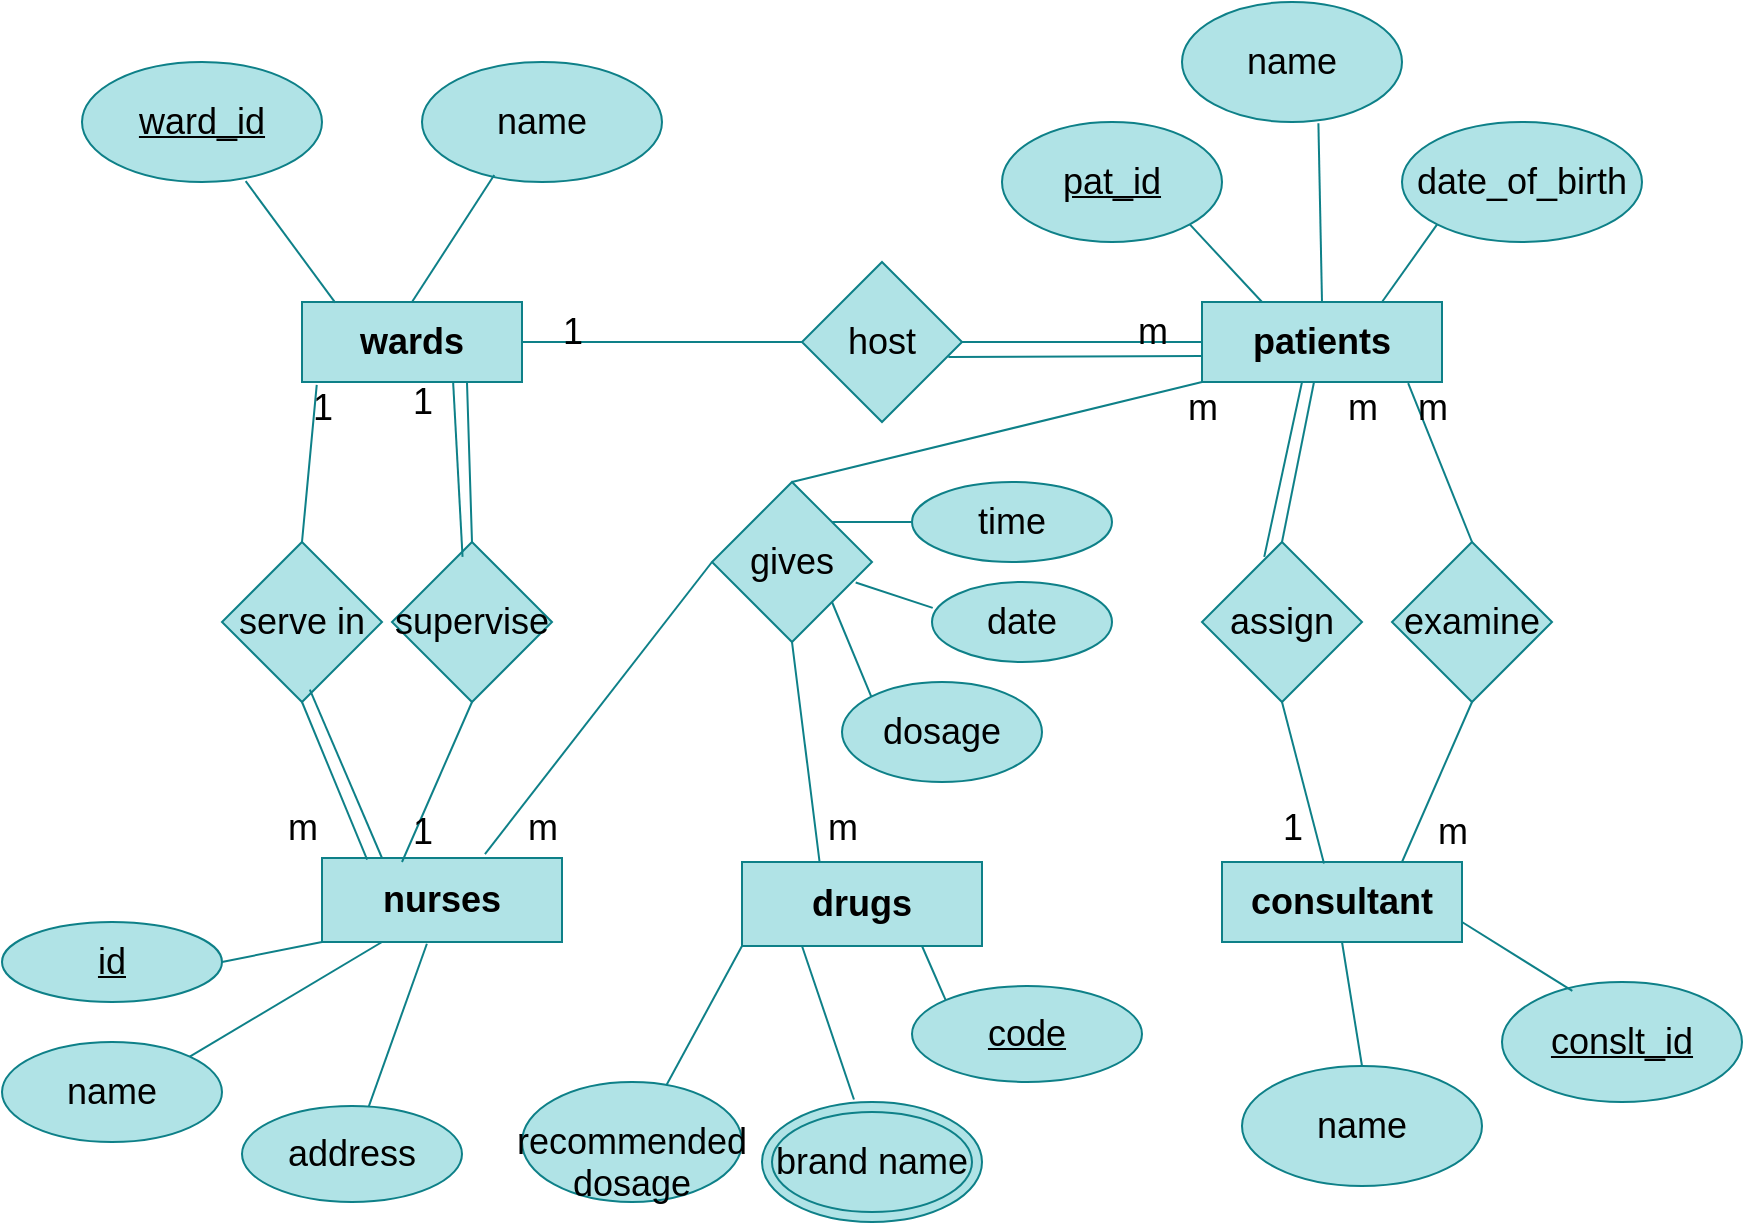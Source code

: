 <mxfile version="21.6.6" type="device">
  <diagram name="Page-1" id="SVk_D3LPolmjMCh7F8hX">
    <mxGraphModel dx="792" dy="1534" grid="1" gridSize="10" guides="1" tooltips="1" connect="1" arrows="1" fold="1" page="1" pageScale="1" pageWidth="850" pageHeight="1100" math="0" shadow="0">
      <root>
        <mxCell id="0" />
        <mxCell id="1" parent="0" />
        <mxCell id="oqIGxbmCZCO3_jLDH1on-1" value="&lt;b&gt;wards&lt;/b&gt;" style="rounded=0;whiteSpace=wrap;html=1;fontSize=18;fillColor=#b0e3e6;strokeColor=#0e8088;" vertex="1" parent="1">
          <mxGeometry x="170" y="40" width="110" height="40" as="geometry" />
        </mxCell>
        <mxCell id="oqIGxbmCZCO3_jLDH1on-2" value="&lt;b&gt;patients&lt;/b&gt;" style="rounded=0;whiteSpace=wrap;html=1;fontSize=18;fillColor=#b0e3e6;strokeColor=#0e8088;" vertex="1" parent="1">
          <mxGeometry x="620" y="40" width="120" height="40" as="geometry" />
        </mxCell>
        <mxCell id="oqIGxbmCZCO3_jLDH1on-3" value="&lt;u style=&quot;font-size: 18px;&quot;&gt;ward_id&lt;/u&gt;" style="ellipse;whiteSpace=wrap;html=1;fontSize=18;fillColor=#b0e3e6;strokeColor=#0e8088;" vertex="1" parent="1">
          <mxGeometry x="60" y="-80" width="120" height="60" as="geometry" />
        </mxCell>
        <mxCell id="oqIGxbmCZCO3_jLDH1on-4" value="name" style="ellipse;whiteSpace=wrap;html=1;fontSize=18;fillColor=#b0e3e6;strokeColor=#0e8088;" vertex="1" parent="1">
          <mxGeometry x="230" y="-80" width="120" height="60" as="geometry" />
        </mxCell>
        <mxCell id="oqIGxbmCZCO3_jLDH1on-5" value="" style="endArrow=none;html=1;rounded=0;exitX=0.151;exitY=0.008;exitDx=0;exitDy=0;exitPerimeter=0;entryX=0.682;entryY=0.993;entryDx=0;entryDy=0;entryPerimeter=0;fontSize=18;fillColor=#b0e3e6;strokeColor=#0e8088;" edge="1" parent="1" source="oqIGxbmCZCO3_jLDH1on-1" target="oqIGxbmCZCO3_jLDH1on-3">
          <mxGeometry width="50" height="50" relative="1" as="geometry">
            <mxPoint x="100" y="60" as="sourcePoint" />
            <mxPoint x="150" y="10" as="targetPoint" />
          </mxGeometry>
        </mxCell>
        <mxCell id="oqIGxbmCZCO3_jLDH1on-6" value="" style="endArrow=none;html=1;rounded=0;exitX=0.5;exitY=0;exitDx=0;exitDy=0;entryX=0.301;entryY=0.942;entryDx=0;entryDy=0;entryPerimeter=0;fontSize=18;fillColor=#b0e3e6;strokeColor=#0e8088;" edge="1" parent="1" source="oqIGxbmCZCO3_jLDH1on-1" target="oqIGxbmCZCO3_jLDH1on-4">
          <mxGeometry width="50" height="50" relative="1" as="geometry">
            <mxPoint x="260" y="20" as="sourcePoint" />
            <mxPoint x="310" y="-30" as="targetPoint" />
          </mxGeometry>
        </mxCell>
        <mxCell id="oqIGxbmCZCO3_jLDH1on-7" value="&lt;u style=&quot;font-size: 18px;&quot;&gt;pat_id&lt;/u&gt;" style="ellipse;whiteSpace=wrap;html=1;fontSize=18;fillColor=#b0e3e6;strokeColor=#0e8088;" vertex="1" parent="1">
          <mxGeometry x="520" y="-50" width="110" height="60" as="geometry" />
        </mxCell>
        <mxCell id="oqIGxbmCZCO3_jLDH1on-8" value="name" style="ellipse;whiteSpace=wrap;html=1;fontSize=18;fillColor=#b0e3e6;strokeColor=#0e8088;" vertex="1" parent="1">
          <mxGeometry x="610" y="-110" width="110" height="60" as="geometry" />
        </mxCell>
        <mxCell id="oqIGxbmCZCO3_jLDH1on-9" value="date_of_birth" style="ellipse;whiteSpace=wrap;html=1;fontSize=18;fillColor=#b0e3e6;strokeColor=#0e8088;" vertex="1" parent="1">
          <mxGeometry x="720" y="-50" width="120" height="60" as="geometry" />
        </mxCell>
        <mxCell id="oqIGxbmCZCO3_jLDH1on-10" value="" style="endArrow=none;html=1;rounded=0;exitX=0.5;exitY=0;exitDx=0;exitDy=0;entryX=0.62;entryY=1.01;entryDx=0;entryDy=0;entryPerimeter=0;fontSize=18;fillColor=#b0e3e6;strokeColor=#0e8088;" edge="1" parent="1" source="oqIGxbmCZCO3_jLDH1on-2" target="oqIGxbmCZCO3_jLDH1on-8">
          <mxGeometry width="50" height="50" relative="1" as="geometry">
            <mxPoint x="630" y="20" as="sourcePoint" />
            <mxPoint x="680" y="-30" as="targetPoint" />
          </mxGeometry>
        </mxCell>
        <mxCell id="oqIGxbmCZCO3_jLDH1on-11" value="" style="endArrow=none;html=1;rounded=0;exitX=0.25;exitY=0;exitDx=0;exitDy=0;entryX=1;entryY=1;entryDx=0;entryDy=0;fontSize=18;fillColor=#b0e3e6;strokeColor=#0e8088;" edge="1" parent="1" source="oqIGxbmCZCO3_jLDH1on-2" target="oqIGxbmCZCO3_jLDH1on-7">
          <mxGeometry width="50" height="50" relative="1" as="geometry">
            <mxPoint x="690" y="50" as="sourcePoint" />
            <mxPoint x="688" y="-39" as="targetPoint" />
          </mxGeometry>
        </mxCell>
        <mxCell id="oqIGxbmCZCO3_jLDH1on-12" value="" style="endArrow=none;html=1;rounded=0;exitX=0.75;exitY=0;exitDx=0;exitDy=0;entryX=0;entryY=1;entryDx=0;entryDy=0;fontSize=18;fillColor=#b0e3e6;strokeColor=#0e8088;" edge="1" parent="1" source="oqIGxbmCZCO3_jLDH1on-2" target="oqIGxbmCZCO3_jLDH1on-9">
          <mxGeometry width="50" height="50" relative="1" as="geometry">
            <mxPoint x="700" y="60" as="sourcePoint" />
            <mxPoint x="698" y="-29" as="targetPoint" />
          </mxGeometry>
        </mxCell>
        <mxCell id="oqIGxbmCZCO3_jLDH1on-13" value="host" style="rhombus;whiteSpace=wrap;html=1;fontSize=18;fillColor=#b0e3e6;strokeColor=#0e8088;" vertex="1" parent="1">
          <mxGeometry x="420" y="20" width="80" height="80" as="geometry" />
        </mxCell>
        <mxCell id="oqIGxbmCZCO3_jLDH1on-14" value="" style="endArrow=none;html=1;rounded=0;exitX=1;exitY=0.5;exitDx=0;exitDy=0;entryX=0;entryY=0.5;entryDx=0;entryDy=0;fontSize=18;fillColor=#b0e3e6;strokeColor=#0e8088;" edge="1" parent="1" source="oqIGxbmCZCO3_jLDH1on-1" target="oqIGxbmCZCO3_jLDH1on-13">
          <mxGeometry width="50" height="50" relative="1" as="geometry">
            <mxPoint x="340" y="110" as="sourcePoint" />
            <mxPoint x="390" y="60" as="targetPoint" />
          </mxGeometry>
        </mxCell>
        <mxCell id="oqIGxbmCZCO3_jLDH1on-15" value="" style="endArrow=none;html=1;rounded=0;exitX=1;exitY=0.5;exitDx=0;exitDy=0;entryX=0;entryY=0.5;entryDx=0;entryDy=0;fontSize=18;fillColor=#b0e3e6;strokeColor=#0e8088;" edge="1" parent="1" source="oqIGxbmCZCO3_jLDH1on-13" target="oqIGxbmCZCO3_jLDH1on-2">
          <mxGeometry width="50" height="50" relative="1" as="geometry">
            <mxPoint x="530" y="90" as="sourcePoint" />
            <mxPoint x="580" y="40" as="targetPoint" />
          </mxGeometry>
        </mxCell>
        <mxCell id="oqIGxbmCZCO3_jLDH1on-16" value="m" style="text;html=1;align=center;verticalAlign=middle;resizable=0;points=[];autosize=1;fontSize=18;" vertex="1" parent="1">
          <mxGeometry x="575" y="35" width="40" height="40" as="geometry" />
        </mxCell>
        <mxCell id="oqIGxbmCZCO3_jLDH1on-18" value="1" style="text;html=1;align=center;verticalAlign=middle;resizable=0;points=[];autosize=1;fontSize=18;" vertex="1" parent="1">
          <mxGeometry x="290" y="35" width="30" height="40" as="geometry" />
        </mxCell>
        <mxCell id="oqIGxbmCZCO3_jLDH1on-19" value="" style="endArrow=none;html=1;rounded=0;exitX=0.915;exitY=0.593;exitDx=0;exitDy=0;exitPerimeter=0;fontSize=18;fillColor=#b0e3e6;strokeColor=#0e8088;" edge="1" parent="1" source="oqIGxbmCZCO3_jLDH1on-13">
          <mxGeometry width="50" height="50" relative="1" as="geometry">
            <mxPoint x="160" y="260" as="sourcePoint" />
            <mxPoint x="620" y="67" as="targetPoint" />
          </mxGeometry>
        </mxCell>
        <mxCell id="oqIGxbmCZCO3_jLDH1on-20" value="&lt;b&gt;consultant&lt;/b&gt;" style="rounded=0;whiteSpace=wrap;html=1;fontSize=18;fillColor=#b0e3e6;strokeColor=#0e8088;" vertex="1" parent="1">
          <mxGeometry x="630" y="320" width="120" height="40" as="geometry" />
        </mxCell>
        <mxCell id="oqIGxbmCZCO3_jLDH1on-21" value="assign" style="rhombus;whiteSpace=wrap;html=1;fontSize=18;fillColor=#b0e3e6;strokeColor=#0e8088;" vertex="1" parent="1">
          <mxGeometry x="620" y="160" width="80" height="80" as="geometry" />
        </mxCell>
        <mxCell id="oqIGxbmCZCO3_jLDH1on-22" value="" style="endArrow=none;html=1;rounded=0;exitX=0.5;exitY=0;exitDx=0;exitDy=0;fontSize=18;fillColor=#b0e3e6;strokeColor=#0e8088;" edge="1" parent="1" source="oqIGxbmCZCO3_jLDH1on-21" target="oqIGxbmCZCO3_jLDH1on-2">
          <mxGeometry width="50" height="50" relative="1" as="geometry">
            <mxPoint x="620" y="140" as="sourcePoint" />
            <mxPoint x="670" y="90" as="targetPoint" />
          </mxGeometry>
        </mxCell>
        <mxCell id="oqIGxbmCZCO3_jLDH1on-23" value="" style="endArrow=none;html=1;rounded=0;entryX=0.5;entryY=1;entryDx=0;entryDy=0;exitX=0.425;exitY=0.018;exitDx=0;exitDy=0;exitPerimeter=0;fontSize=18;fillColor=#b0e3e6;strokeColor=#0e8088;" edge="1" parent="1" source="oqIGxbmCZCO3_jLDH1on-20" target="oqIGxbmCZCO3_jLDH1on-21">
          <mxGeometry width="50" height="50" relative="1" as="geometry">
            <mxPoint x="620" y="320" as="sourcePoint" />
            <mxPoint x="670" y="270" as="targetPoint" />
          </mxGeometry>
        </mxCell>
        <mxCell id="oqIGxbmCZCO3_jLDH1on-25" value="1" style="text;html=1;align=center;verticalAlign=middle;resizable=0;points=[];autosize=1;fontSize=18;" vertex="1" parent="1">
          <mxGeometry x="650" y="283" width="30" height="40" as="geometry" />
        </mxCell>
        <mxCell id="oqIGxbmCZCO3_jLDH1on-26" value="m" style="text;html=1;align=center;verticalAlign=middle;resizable=0;points=[];autosize=1;fontSize=18;" vertex="1" parent="1">
          <mxGeometry x="680" y="73" width="40" height="40" as="geometry" />
        </mxCell>
        <mxCell id="oqIGxbmCZCO3_jLDH1on-27" value="" style="endArrow=none;html=1;rounded=0;exitX=0.389;exitY=0.093;exitDx=0;exitDy=0;exitPerimeter=0;fontSize=18;fillColor=#b0e3e6;strokeColor=#0e8088;" edge="1" parent="1" source="oqIGxbmCZCO3_jLDH1on-21">
          <mxGeometry width="50" height="50" relative="1" as="geometry">
            <mxPoint x="660" y="160" as="sourcePoint" />
            <mxPoint x="670" y="80" as="targetPoint" />
          </mxGeometry>
        </mxCell>
        <mxCell id="oqIGxbmCZCO3_jLDH1on-28" value="examine" style="rhombus;whiteSpace=wrap;html=1;fontSize=18;fillColor=#b0e3e6;strokeColor=#0e8088;" vertex="1" parent="1">
          <mxGeometry x="715" y="160" width="80" height="80" as="geometry" />
        </mxCell>
        <mxCell id="oqIGxbmCZCO3_jLDH1on-29" value="" style="endArrow=none;html=1;rounded=0;exitX=0.5;exitY=0;exitDx=0;exitDy=0;entryX=0.859;entryY=1.013;entryDx=0;entryDy=0;entryPerimeter=0;fontSize=18;fillColor=#b0e3e6;strokeColor=#0e8088;" edge="1" parent="1" source="oqIGxbmCZCO3_jLDH1on-28" target="oqIGxbmCZCO3_jLDH1on-2">
          <mxGeometry width="50" height="50" relative="1" as="geometry">
            <mxPoint x="710" y="132" as="sourcePoint" />
            <mxPoint x="770" y="72" as="targetPoint" />
          </mxGeometry>
        </mxCell>
        <mxCell id="oqIGxbmCZCO3_jLDH1on-30" value="" style="endArrow=none;html=1;rounded=0;entryX=0.5;entryY=1;entryDx=0;entryDy=0;exitX=0.75;exitY=0;exitDx=0;exitDy=0;fontSize=18;fillColor=#b0e3e6;strokeColor=#0e8088;" edge="1" parent="1" target="oqIGxbmCZCO3_jLDH1on-28" source="oqIGxbmCZCO3_jLDH1on-20">
          <mxGeometry width="50" height="50" relative="1" as="geometry">
            <mxPoint x="771" y="313" as="sourcePoint" />
            <mxPoint x="760" y="262" as="targetPoint" />
          </mxGeometry>
        </mxCell>
        <mxCell id="oqIGxbmCZCO3_jLDH1on-31" value="m" style="text;html=1;align=center;verticalAlign=middle;resizable=0;points=[];autosize=1;fontSize=18;" vertex="1" parent="1">
          <mxGeometry x="725" y="285" width="40" height="40" as="geometry" />
        </mxCell>
        <mxCell id="oqIGxbmCZCO3_jLDH1on-32" value="m" style="text;html=1;align=center;verticalAlign=middle;resizable=0;points=[];autosize=1;fontSize=18;" vertex="1" parent="1">
          <mxGeometry x="715" y="73" width="40" height="40" as="geometry" />
        </mxCell>
        <mxCell id="oqIGxbmCZCO3_jLDH1on-34" value="name" style="ellipse;whiteSpace=wrap;html=1;fontSize=18;fillColor=#b0e3e6;strokeColor=#0e8088;" vertex="1" parent="1">
          <mxGeometry x="640" y="422" width="120" height="60" as="geometry" />
        </mxCell>
        <mxCell id="oqIGxbmCZCO3_jLDH1on-35" value="&lt;u style=&quot;font-size: 18px;&quot;&gt;conslt_id&lt;/u&gt;" style="ellipse;whiteSpace=wrap;html=1;fontSize=18;fillColor=#b0e3e6;strokeColor=#0e8088;" vertex="1" parent="1">
          <mxGeometry x="770" y="380" width="120" height="60" as="geometry" />
        </mxCell>
        <mxCell id="oqIGxbmCZCO3_jLDH1on-36" value="" style="endArrow=none;html=1;rounded=0;exitX=0.5;exitY=0;exitDx=0;exitDy=0;entryX=0.5;entryY=1;entryDx=0;entryDy=0;fontSize=18;fillColor=#b0e3e6;strokeColor=#0e8088;" edge="1" parent="1" source="oqIGxbmCZCO3_jLDH1on-34" target="oqIGxbmCZCO3_jLDH1on-20">
          <mxGeometry width="50" height="50" relative="1" as="geometry">
            <mxPoint x="540" y="410" as="sourcePoint" />
            <mxPoint x="690" y="370" as="targetPoint" />
          </mxGeometry>
        </mxCell>
        <mxCell id="oqIGxbmCZCO3_jLDH1on-37" value="" style="endArrow=none;html=1;rounded=0;entryX=1;entryY=0.75;entryDx=0;entryDy=0;exitX=0.293;exitY=0.074;exitDx=0;exitDy=0;exitPerimeter=0;fontSize=18;fillColor=#b0e3e6;strokeColor=#0e8088;" edge="1" parent="1" source="oqIGxbmCZCO3_jLDH1on-35" target="oqIGxbmCZCO3_jLDH1on-20">
          <mxGeometry width="50" height="50" relative="1" as="geometry">
            <mxPoint x="690" y="430" as="sourcePoint" />
            <mxPoint x="740" y="380" as="targetPoint" />
          </mxGeometry>
        </mxCell>
        <mxCell id="oqIGxbmCZCO3_jLDH1on-38" value="&lt;b&gt;nurses&lt;/b&gt;" style="rounded=0;whiteSpace=wrap;html=1;fontSize=18;fillColor=#b0e3e6;strokeColor=#0e8088;" vertex="1" parent="1">
          <mxGeometry x="180" y="318" width="120" height="42" as="geometry" />
        </mxCell>
        <mxCell id="oqIGxbmCZCO3_jLDH1on-39" value="&lt;u style=&quot;font-size: 18px;&quot;&gt;id&lt;/u&gt;" style="ellipse;whiteSpace=wrap;html=1;fontSize=18;fillColor=#b0e3e6;strokeColor=#0e8088;" vertex="1" parent="1">
          <mxGeometry x="20" y="350" width="110" height="40" as="geometry" />
        </mxCell>
        <mxCell id="oqIGxbmCZCO3_jLDH1on-40" value="name" style="ellipse;whiteSpace=wrap;html=1;fontSize=18;fillColor=#b0e3e6;strokeColor=#0e8088;" vertex="1" parent="1">
          <mxGeometry x="20" y="410" width="110" height="50" as="geometry" />
        </mxCell>
        <mxCell id="oqIGxbmCZCO3_jLDH1on-41" value="address" style="ellipse;whiteSpace=wrap;html=1;fontSize=18;fillColor=#b0e3e6;strokeColor=#0e8088;" vertex="1" parent="1">
          <mxGeometry x="140" y="442" width="110" height="48" as="geometry" />
        </mxCell>
        <mxCell id="oqIGxbmCZCO3_jLDH1on-42" value="" style="endArrow=none;html=1;rounded=0;exitX=1;exitY=0.5;exitDx=0;exitDy=0;entryX=0;entryY=1;entryDx=0;entryDy=0;fontSize=18;fillColor=#b0e3e6;strokeColor=#0e8088;" edge="1" parent="1" source="oqIGxbmCZCO3_jLDH1on-39" target="oqIGxbmCZCO3_jLDH1on-38">
          <mxGeometry width="50" height="50" relative="1" as="geometry">
            <mxPoint x="170" y="430" as="sourcePoint" />
            <mxPoint x="220" y="380" as="targetPoint" />
          </mxGeometry>
        </mxCell>
        <mxCell id="oqIGxbmCZCO3_jLDH1on-43" value="" style="endArrow=none;html=1;rounded=0;exitX=1;exitY=0;exitDx=0;exitDy=0;entryX=0.25;entryY=1;entryDx=0;entryDy=0;fontSize=18;fillColor=#b0e3e6;strokeColor=#0e8088;" edge="1" parent="1" source="oqIGxbmCZCO3_jLDH1on-40" target="oqIGxbmCZCO3_jLDH1on-38">
          <mxGeometry width="50" height="50" relative="1" as="geometry">
            <mxPoint x="170" y="430" as="sourcePoint" />
            <mxPoint x="220" y="380" as="targetPoint" />
          </mxGeometry>
        </mxCell>
        <mxCell id="oqIGxbmCZCO3_jLDH1on-44" value="" style="endArrow=none;html=1;rounded=0;entryX=0.437;entryY=1.021;entryDx=0;entryDy=0;entryPerimeter=0;fontSize=18;fillColor=#b0e3e6;strokeColor=#0e8088;" edge="1" parent="1" source="oqIGxbmCZCO3_jLDH1on-41" target="oqIGxbmCZCO3_jLDH1on-38">
          <mxGeometry width="50" height="50" relative="1" as="geometry">
            <mxPoint x="220" y="450" as="sourcePoint" />
            <mxPoint x="270" y="400" as="targetPoint" />
          </mxGeometry>
        </mxCell>
        <mxCell id="oqIGxbmCZCO3_jLDH1on-45" value="gives" style="rhombus;whiteSpace=wrap;html=1;fontSize=18;fillColor=#b0e3e6;strokeColor=#0e8088;" vertex="1" parent="1">
          <mxGeometry x="375" y="130" width="80" height="80" as="geometry" />
        </mxCell>
        <mxCell id="oqIGxbmCZCO3_jLDH1on-46" value="" style="endArrow=none;html=1;rounded=0;exitX=0.679;exitY=-0.047;exitDx=0;exitDy=0;exitPerimeter=0;entryX=0;entryY=0.5;entryDx=0;entryDy=0;fontSize=18;fillColor=#b0e3e6;strokeColor=#0e8088;" edge="1" parent="1" source="oqIGxbmCZCO3_jLDH1on-38" target="oqIGxbmCZCO3_jLDH1on-45">
          <mxGeometry width="50" height="50" relative="1" as="geometry">
            <mxPoint x="300" y="260" as="sourcePoint" />
            <mxPoint x="350" y="210" as="targetPoint" />
          </mxGeometry>
        </mxCell>
        <mxCell id="oqIGxbmCZCO3_jLDH1on-47" value="" style="endArrow=none;html=1;rounded=0;entryX=0;entryY=1;entryDx=0;entryDy=0;exitX=0.5;exitY=0;exitDx=0;exitDy=0;fontSize=18;fillColor=#b0e3e6;strokeColor=#0e8088;" edge="1" parent="1" source="oqIGxbmCZCO3_jLDH1on-45" target="oqIGxbmCZCO3_jLDH1on-2">
          <mxGeometry width="50" height="50" relative="1" as="geometry">
            <mxPoint x="560" y="460" as="sourcePoint" />
            <mxPoint x="610" y="410" as="targetPoint" />
          </mxGeometry>
        </mxCell>
        <mxCell id="oqIGxbmCZCO3_jLDH1on-48" value="supervise" style="rhombus;whiteSpace=wrap;html=1;fontSize=18;fillColor=#b0e3e6;strokeColor=#0e8088;" vertex="1" parent="1">
          <mxGeometry x="215" y="160" width="80" height="80" as="geometry" />
        </mxCell>
        <mxCell id="oqIGxbmCZCO3_jLDH1on-49" value="" style="endArrow=none;html=1;rounded=0;entryX=0.5;entryY=1;entryDx=0;entryDy=0;fontSize=18;fillColor=#b0e3e6;strokeColor=#0e8088;" edge="1" parent="1" target="oqIGxbmCZCO3_jLDH1on-48">
          <mxGeometry width="50" height="50" relative="1" as="geometry">
            <mxPoint x="220" y="320" as="sourcePoint" />
            <mxPoint x="220" y="270" as="targetPoint" />
          </mxGeometry>
        </mxCell>
        <mxCell id="oqIGxbmCZCO3_jLDH1on-50" value="" style="endArrow=none;html=1;rounded=0;entryX=0.75;entryY=1;entryDx=0;entryDy=0;exitX=0.5;exitY=0;exitDx=0;exitDy=0;fontSize=18;fillColor=#b0e3e6;strokeColor=#0e8088;" edge="1" parent="1" source="oqIGxbmCZCO3_jLDH1on-48" target="oqIGxbmCZCO3_jLDH1on-1">
          <mxGeometry width="50" height="50" relative="1" as="geometry">
            <mxPoint x="100" y="180" as="sourcePoint" />
            <mxPoint x="150" y="130" as="targetPoint" />
          </mxGeometry>
        </mxCell>
        <mxCell id="oqIGxbmCZCO3_jLDH1on-51" value="1" style="text;html=1;align=center;verticalAlign=middle;resizable=0;points=[];autosize=1;fontSize=18;" vertex="1" parent="1">
          <mxGeometry x="215" y="285" width="30" height="40" as="geometry" />
        </mxCell>
        <mxCell id="oqIGxbmCZCO3_jLDH1on-52" value="1" style="text;html=1;align=center;verticalAlign=middle;resizable=0;points=[];autosize=1;fontSize=18;" vertex="1" parent="1">
          <mxGeometry x="215" y="70" width="30" height="40" as="geometry" />
        </mxCell>
        <mxCell id="oqIGxbmCZCO3_jLDH1on-54" value="serve in" style="rhombus;whiteSpace=wrap;html=1;fontSize=18;fillColor=#b0e3e6;strokeColor=#0e8088;" vertex="1" parent="1">
          <mxGeometry x="130" y="160" width="80" height="80" as="geometry" />
        </mxCell>
        <mxCell id="oqIGxbmCZCO3_jLDH1on-55" value="" style="endArrow=none;html=1;rounded=0;exitX=0.188;exitY=0.02;exitDx=0;exitDy=0;exitPerimeter=0;entryX=0.5;entryY=1;entryDx=0;entryDy=0;fontSize=18;fillColor=#b0e3e6;strokeColor=#0e8088;" edge="1" parent="1" source="oqIGxbmCZCO3_jLDH1on-38" target="oqIGxbmCZCO3_jLDH1on-54">
          <mxGeometry width="50" height="50" relative="1" as="geometry">
            <mxPoint x="70" y="320" as="sourcePoint" />
            <mxPoint x="120" y="270" as="targetPoint" />
          </mxGeometry>
        </mxCell>
        <mxCell id="oqIGxbmCZCO3_jLDH1on-56" value="" style="endArrow=none;html=1;rounded=0;exitX=0.25;exitY=0;exitDx=0;exitDy=0;entryX=0.549;entryY=0.922;entryDx=0;entryDy=0;entryPerimeter=0;fontSize=18;fillColor=#b0e3e6;strokeColor=#0e8088;" edge="1" parent="1" source="oqIGxbmCZCO3_jLDH1on-38" target="oqIGxbmCZCO3_jLDH1on-54">
          <mxGeometry width="50" height="50" relative="1" as="geometry">
            <mxPoint x="100" y="320" as="sourcePoint" />
            <mxPoint x="160" y="240" as="targetPoint" />
          </mxGeometry>
        </mxCell>
        <mxCell id="oqIGxbmCZCO3_jLDH1on-57" value="" style="endArrow=none;html=1;rounded=0;entryX=0.067;entryY=1.036;entryDx=0;entryDy=0;entryPerimeter=0;exitX=0.5;exitY=0;exitDx=0;exitDy=0;fontSize=18;fillColor=#b0e3e6;strokeColor=#0e8088;" edge="1" parent="1" source="oqIGxbmCZCO3_jLDH1on-54" target="oqIGxbmCZCO3_jLDH1on-1">
          <mxGeometry width="50" height="50" relative="1" as="geometry">
            <mxPoint x="130" y="140" as="sourcePoint" />
            <mxPoint x="180" y="90" as="targetPoint" />
          </mxGeometry>
        </mxCell>
        <mxCell id="oqIGxbmCZCO3_jLDH1on-58" value="1" style="text;html=1;align=center;verticalAlign=middle;resizable=0;points=[];autosize=1;fontSize=18;" vertex="1" parent="1">
          <mxGeometry x="165" y="73" width="30" height="40" as="geometry" />
        </mxCell>
        <mxCell id="oqIGxbmCZCO3_jLDH1on-60" value="m" style="text;html=1;align=center;verticalAlign=middle;resizable=0;points=[];autosize=1;fontSize=18;" vertex="1" parent="1">
          <mxGeometry x="150" y="283" width="40" height="40" as="geometry" />
        </mxCell>
        <mxCell id="oqIGxbmCZCO3_jLDH1on-61" value="" style="endArrow=none;html=1;rounded=0;entryX=1.018;entryY=0.24;entryDx=0;entryDy=0;entryPerimeter=0;exitX=0.441;exitY=0.093;exitDx=0;exitDy=0;exitPerimeter=0;fontSize=18;fillColor=#b0e3e6;strokeColor=#0e8088;" edge="1" parent="1" source="oqIGxbmCZCO3_jLDH1on-48" target="oqIGxbmCZCO3_jLDH1on-52">
          <mxGeometry width="50" height="50" relative="1" as="geometry">
            <mxPoint x="160" y="150" as="sourcePoint" />
            <mxPoint x="210" y="100" as="targetPoint" />
          </mxGeometry>
        </mxCell>
        <mxCell id="oqIGxbmCZCO3_jLDH1on-62" value="&lt;b&gt;drugs&lt;/b&gt;" style="rounded=0;whiteSpace=wrap;html=1;fontSize=18;fillColor=#b0e3e6;strokeColor=#0e8088;" vertex="1" parent="1">
          <mxGeometry x="390" y="320" width="120" height="42" as="geometry" />
        </mxCell>
        <mxCell id="oqIGxbmCZCO3_jLDH1on-63" value="" style="ellipse;whiteSpace=wrap;html=1;fontSize=18;fillColor=#b0e3e6;strokeColor=#0e8088;" vertex="1" parent="1">
          <mxGeometry x="400" y="440" width="110" height="60" as="geometry" />
        </mxCell>
        <mxCell id="oqIGxbmCZCO3_jLDH1on-64" value="&lt;u style=&quot;font-size: 18px;&quot;&gt;code&lt;/u&gt;" style="ellipse;whiteSpace=wrap;html=1;fontSize=18;fillColor=#b0e3e6;strokeColor=#0e8088;" vertex="1" parent="1">
          <mxGeometry x="475" y="382" width="115" height="48" as="geometry" />
        </mxCell>
        <mxCell id="oqIGxbmCZCO3_jLDH1on-65" value="" style="endArrow=none;html=1;rounded=0;entryX=0;entryY=1;entryDx=0;entryDy=0;exitX=0.655;exitY=0.032;exitDx=0;exitDy=0;exitPerimeter=0;fontSize=18;fillColor=#b0e3e6;strokeColor=#0e8088;" edge="1" parent="1" target="oqIGxbmCZCO3_jLDH1on-62" source="oqIGxbmCZCO3_jLDH1on-71">
          <mxGeometry width="50" height="50" relative="1" as="geometry">
            <mxPoint x="360" y="420" as="sourcePoint" />
            <mxPoint x="450" y="372" as="targetPoint" />
          </mxGeometry>
        </mxCell>
        <mxCell id="oqIGxbmCZCO3_jLDH1on-66" value="" style="endArrow=none;html=1;rounded=0;exitX=0.418;exitY=-0.021;exitDx=0;exitDy=0;exitPerimeter=0;entryX=0.25;entryY=1;entryDx=0;entryDy=0;fontSize=18;fillColor=#b0e3e6;strokeColor=#0e8088;" edge="1" parent="1" source="oqIGxbmCZCO3_jLDH1on-63" target="oqIGxbmCZCO3_jLDH1on-62">
          <mxGeometry width="50" height="50" relative="1" as="geometry">
            <mxPoint x="400" y="422" as="sourcePoint" />
            <mxPoint x="450" y="372" as="targetPoint" />
          </mxGeometry>
        </mxCell>
        <mxCell id="oqIGxbmCZCO3_jLDH1on-67" value="" style="endArrow=none;html=1;rounded=0;entryX=0.75;entryY=1;entryDx=0;entryDy=0;exitX=0;exitY=0;exitDx=0;exitDy=0;fontSize=18;fillColor=#b0e3e6;strokeColor=#0e8088;" edge="1" parent="1" source="oqIGxbmCZCO3_jLDH1on-64" target="oqIGxbmCZCO3_jLDH1on-62">
          <mxGeometry width="50" height="50" relative="1" as="geometry">
            <mxPoint x="450" y="442" as="sourcePoint" />
            <mxPoint x="500" y="392" as="targetPoint" />
          </mxGeometry>
        </mxCell>
        <mxCell id="oqIGxbmCZCO3_jLDH1on-71" value="&lt;font style=&quot;font-size: 18px;&quot;&gt;&lt;br style=&quot;font-size: 18px;&quot;&gt;&lt;b id=&quot;docs-internal-guid-4280ce3a-7fff-4026-dbe8-742d18da724f&quot; style=&quot;font-weight: normal; font-size: 18px;&quot;&gt;&lt;span style=&quot;font-family: Arial, sans-serif; color: rgb(0, 0, 0); background-color: transparent; font-weight: 400; font-style: normal; font-variant: normal; text-decoration: none; vertical-align: baseline; font-size: 18px;&quot;&gt;recommended dosage&lt;/span&gt;&lt;/b&gt;&lt;br style=&quot;font-size: 18px;&quot;&gt;&lt;/font&gt;" style="ellipse;whiteSpace=wrap;html=1;fontSize=18;fillColor=#b0e3e6;strokeColor=#0e8088;" vertex="1" parent="1">
          <mxGeometry x="280" y="430" width="110" height="60" as="geometry" />
        </mxCell>
        <mxCell id="oqIGxbmCZCO3_jLDH1on-72" value="brand name" style="ellipse;whiteSpace=wrap;html=1;fontSize=18;fillColor=#b0e3e6;strokeColor=#0e8088;" vertex="1" parent="1">
          <mxGeometry x="405" y="445" width="100" height="50" as="geometry" />
        </mxCell>
        <mxCell id="oqIGxbmCZCO3_jLDH1on-73" value="" style="endArrow=none;html=1;rounded=0;entryX=0.5;entryY=1;entryDx=0;entryDy=0;exitX=0.323;exitY=-0.005;exitDx=0;exitDy=0;exitPerimeter=0;fontSize=18;fillColor=#b0e3e6;strokeColor=#0e8088;" edge="1" parent="1" source="oqIGxbmCZCO3_jLDH1on-62" target="oqIGxbmCZCO3_jLDH1on-45">
          <mxGeometry width="50" height="50" relative="1" as="geometry">
            <mxPoint x="430" y="310" as="sourcePoint" />
            <mxPoint x="420" y="270" as="targetPoint" />
          </mxGeometry>
        </mxCell>
        <mxCell id="oqIGxbmCZCO3_jLDH1on-74" value="time" style="ellipse;whiteSpace=wrap;html=1;fontSize=18;fillColor=#b0e3e6;strokeColor=#0e8088;" vertex="1" parent="1">
          <mxGeometry x="475" y="130" width="100" height="40" as="geometry" />
        </mxCell>
        <mxCell id="oqIGxbmCZCO3_jLDH1on-75" value="dosage" style="ellipse;whiteSpace=wrap;html=1;fontSize=18;fillColor=#b0e3e6;strokeColor=#0e8088;" vertex="1" parent="1">
          <mxGeometry x="440" y="230" width="100" height="50" as="geometry" />
        </mxCell>
        <mxCell id="oqIGxbmCZCO3_jLDH1on-76" value="date" style="ellipse;whiteSpace=wrap;html=1;fontSize=18;fillColor=#b0e3e6;strokeColor=#0e8088;" vertex="1" parent="1">
          <mxGeometry x="485" y="180" width="90" height="40" as="geometry" />
        </mxCell>
        <mxCell id="oqIGxbmCZCO3_jLDH1on-77" value="" style="endArrow=none;html=1;rounded=0;entryX=0;entryY=0.5;entryDx=0;entryDy=0;exitX=1;exitY=0;exitDx=0;exitDy=0;fontSize=18;fillColor=#b0e3e6;strokeColor=#0e8088;" edge="1" parent="1" source="oqIGxbmCZCO3_jLDH1on-45" target="oqIGxbmCZCO3_jLDH1on-74">
          <mxGeometry width="50" height="50" relative="1" as="geometry">
            <mxPoint x="390" y="140" as="sourcePoint" />
            <mxPoint x="340" y="140" as="targetPoint" />
          </mxGeometry>
        </mxCell>
        <mxCell id="oqIGxbmCZCO3_jLDH1on-78" value="" style="endArrow=none;html=1;rounded=0;exitX=0.004;exitY=0.324;exitDx=0;exitDy=0;entryX=0.898;entryY=0.628;entryDx=0;entryDy=0;entryPerimeter=0;exitPerimeter=0;fontSize=18;fillColor=#b0e3e6;strokeColor=#0e8088;" edge="1" parent="1" source="oqIGxbmCZCO3_jLDH1on-76" target="oqIGxbmCZCO3_jLDH1on-45">
          <mxGeometry width="50" height="50" relative="1" as="geometry">
            <mxPoint x="415" y="170" as="sourcePoint" />
            <mxPoint x="395" y="144" as="targetPoint" />
          </mxGeometry>
        </mxCell>
        <mxCell id="oqIGxbmCZCO3_jLDH1on-79" value="" style="endArrow=none;html=1;rounded=0;entryX=1;entryY=1;entryDx=0;entryDy=0;exitX=0;exitY=0;exitDx=0;exitDy=0;fontSize=18;fillColor=#b0e3e6;strokeColor=#0e8088;" edge="1" parent="1" source="oqIGxbmCZCO3_jLDH1on-75" target="oqIGxbmCZCO3_jLDH1on-45">
          <mxGeometry width="50" height="50" relative="1" as="geometry">
            <mxPoint x="480" y="220" as="sourcePoint" />
            <mxPoint x="405" y="154" as="targetPoint" />
          </mxGeometry>
        </mxCell>
        <mxCell id="oqIGxbmCZCO3_jLDH1on-80" value="m" style="text;html=1;align=center;verticalAlign=middle;resizable=0;points=[];autosize=1;fillColor=none;fontSize=18;" vertex="1" parent="1">
          <mxGeometry x="600" y="73" width="40" height="40" as="geometry" />
        </mxCell>
        <mxCell id="oqIGxbmCZCO3_jLDH1on-81" value="m" style="text;html=1;align=center;verticalAlign=middle;resizable=0;points=[];autosize=1;fontSize=18;" vertex="1" parent="1">
          <mxGeometry x="270" y="283" width="40" height="40" as="geometry" />
        </mxCell>
        <mxCell id="oqIGxbmCZCO3_jLDH1on-82" value="m" style="text;html=1;align=center;verticalAlign=middle;resizable=0;points=[];autosize=1;fontSize=18;" vertex="1" parent="1">
          <mxGeometry x="420" y="283" width="40" height="40" as="geometry" />
        </mxCell>
      </root>
    </mxGraphModel>
  </diagram>
</mxfile>
